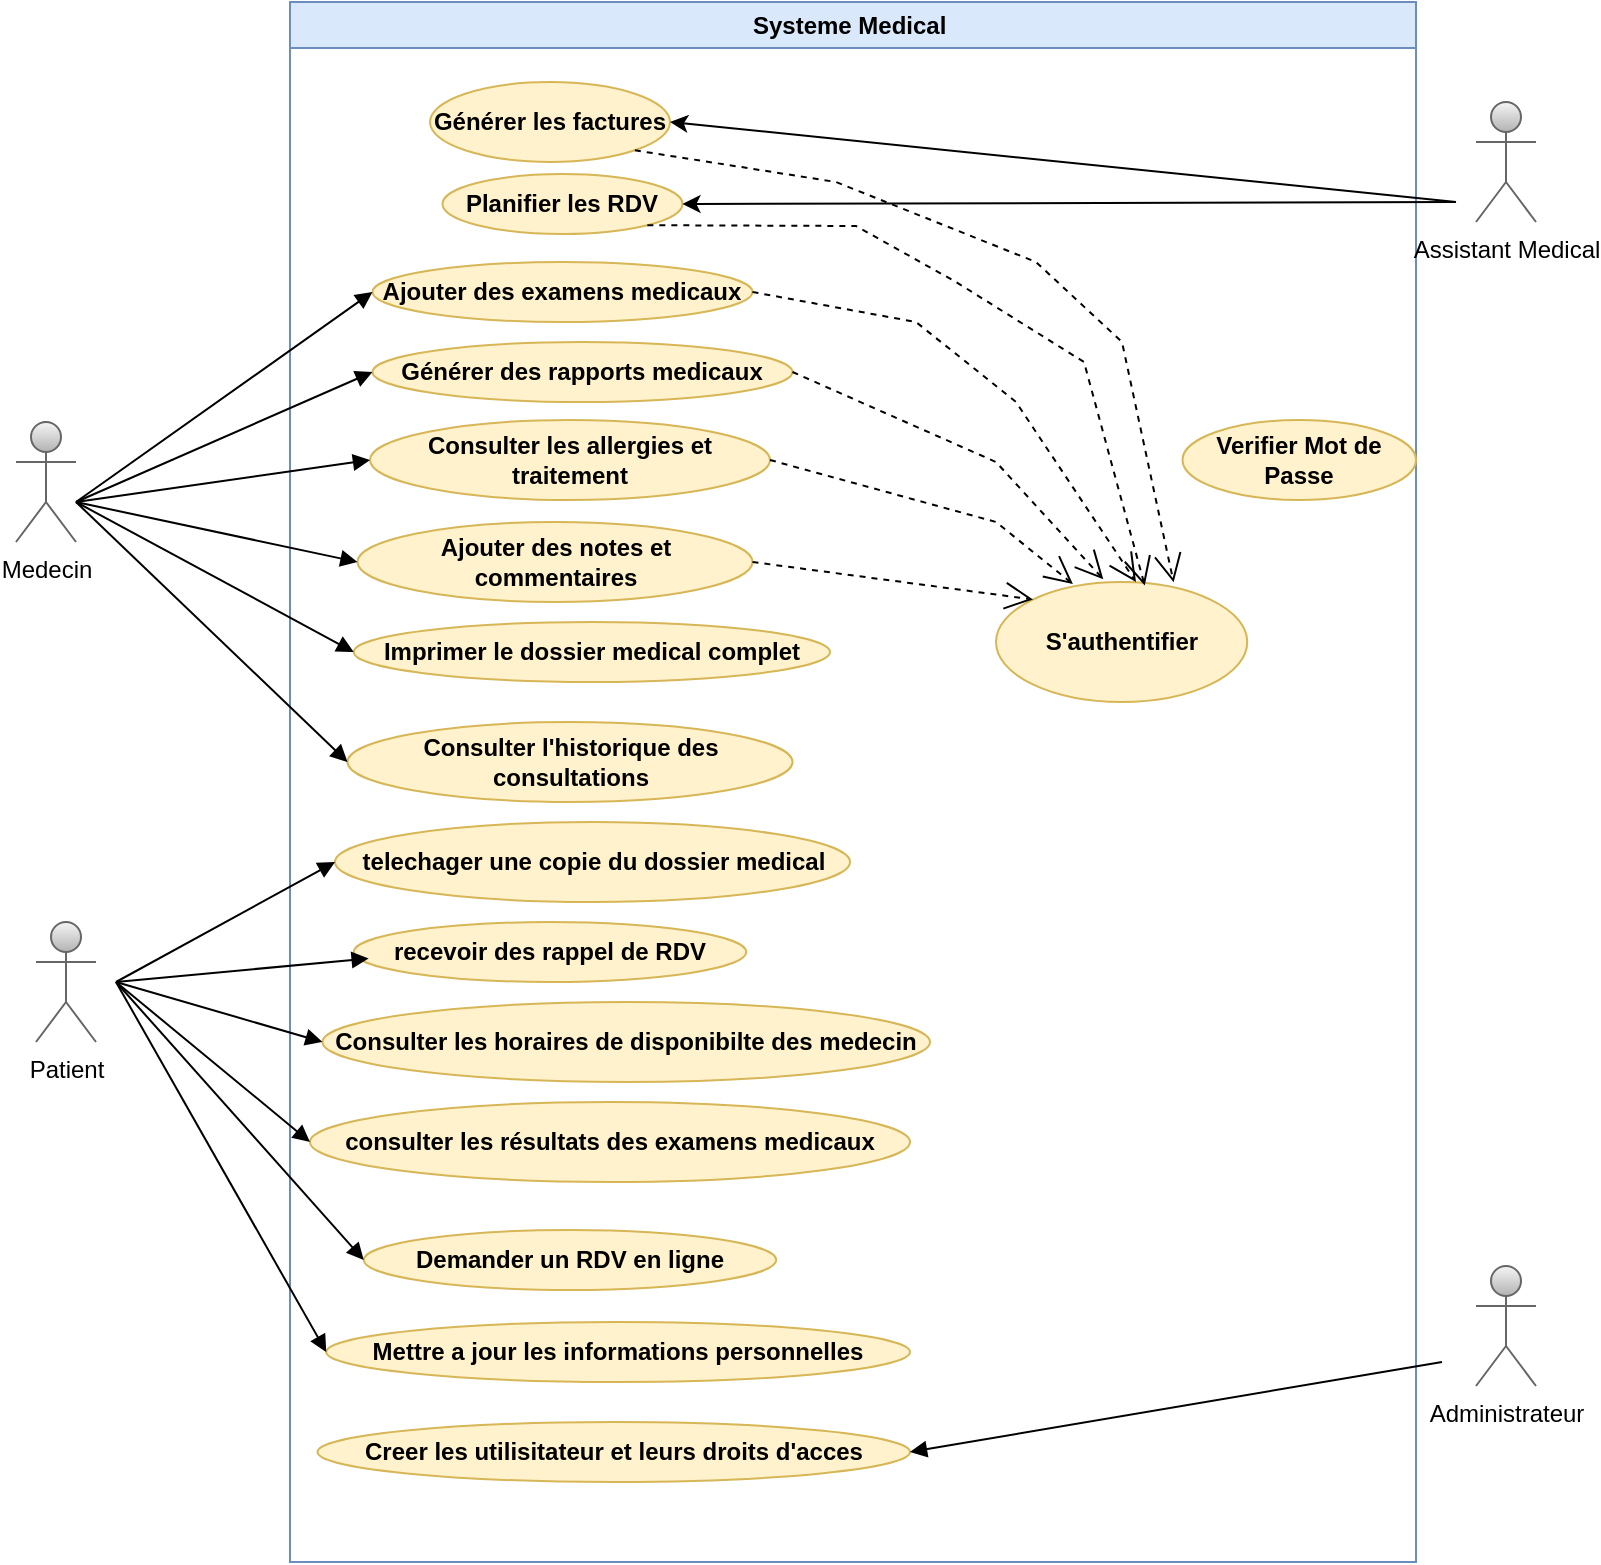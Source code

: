 <mxfile version="24.8.8">
  <diagram name="Page-1" id="3y-iNl10yUWlcg77hvHn">
    <mxGraphModel dx="1434" dy="1880" grid="1" gridSize="10" guides="1" tooltips="1" connect="1" arrows="1" fold="1" page="1" pageScale="1" pageWidth="850" pageHeight="1100" math="0" shadow="0">
      <root>
        <mxCell id="0" />
        <mxCell id="1" parent="0" />
        <mxCell id="GsN0tR11UBXAh3amHyXG-2" value="Medecin" style="shape=umlActor;verticalLabelPosition=bottom;verticalAlign=top;html=1;outlineConnect=0;fillColor=#f5f5f5;strokeColor=#666666;gradientColor=#b3b3b3;" parent="1" vertex="1">
          <mxGeometry x="40" y="90" width="30" height="60" as="geometry" />
        </mxCell>
        <mxCell id="GsN0tR11UBXAh3amHyXG-3" value="Patient" style="shape=umlActor;verticalLabelPosition=bottom;verticalAlign=top;html=1;outlineConnect=0;fillColor=#f5f5f5;gradientColor=#b3b3b3;strokeColor=#666666;" parent="1" vertex="1">
          <mxGeometry x="50" y="340" width="30" height="60" as="geometry" />
        </mxCell>
        <mxCell id="Dab97rfjodDuptttudRy-1" value="Systeme Medical&amp;nbsp;" style="swimlane;whiteSpace=wrap;html=1;strokeColor=#6c8ebf;align=center;verticalAlign=middle;fontFamily=Helvetica;fontSize=12;fillColor=#dae8fc;" parent="1" vertex="1">
          <mxGeometry x="177" y="-120" width="563" height="780" as="geometry" />
        </mxCell>
        <mxCell id="Dab97rfjodDuptttudRy-2" value="Générer les factures" style="ellipse;whiteSpace=wrap;html=1;strokeColor=#d6b656;align=center;verticalAlign=middle;fontFamily=Helvetica;fontSize=12;fillColor=#fff2cc;fontStyle=1" parent="Dab97rfjodDuptttudRy-1" vertex="1">
          <mxGeometry x="70.01" y="40" width="120" height="40" as="geometry" />
        </mxCell>
        <mxCell id="Dab97rfjodDuptttudRy-3" value="Planifier les RDV" style="ellipse;whiteSpace=wrap;html=1;strokeColor=#d6b656;align=center;verticalAlign=middle;fontFamily=Helvetica;fontSize=12;fillColor=#fff2cc;fontStyle=1" parent="Dab97rfjodDuptttudRy-1" vertex="1">
          <mxGeometry x="76.25" y="86" width="120" height="30" as="geometry" />
        </mxCell>
        <mxCell id="Dab97rfjodDuptttudRy-4" value="Ajouter des examens medicaux" style="ellipse;whiteSpace=wrap;html=1;strokeColor=#d6b656;align=center;verticalAlign=middle;fontFamily=Helvetica;fontSize=12;fillColor=#fff2cc;fontStyle=1" parent="Dab97rfjodDuptttudRy-1" vertex="1">
          <mxGeometry x="41.25" y="130" width="190" height="30" as="geometry" />
        </mxCell>
        <mxCell id="Dab97rfjodDuptttudRy-5" value="Générer des rapports medicaux" style="ellipse;whiteSpace=wrap;html=1;strokeColor=#d6b656;align=center;verticalAlign=middle;fontFamily=Helvetica;fontSize=12;fillColor=#fff2cc;fontStyle=1" parent="Dab97rfjodDuptttudRy-1" vertex="1">
          <mxGeometry x="41.25" y="170" width="210" height="30" as="geometry" />
        </mxCell>
        <mxCell id="Dab97rfjodDuptttudRy-6" value="Consulter les allergies et traitement" style="ellipse;whiteSpace=wrap;html=1;strokeColor=#d6b656;align=center;verticalAlign=middle;fontFamily=Helvetica;fontSize=12;fillColor=#fff2cc;fontStyle=1" parent="Dab97rfjodDuptttudRy-1" vertex="1">
          <mxGeometry x="40" y="209" width="200" height="40" as="geometry" />
        </mxCell>
        <mxCell id="Dab97rfjodDuptttudRy-7" value="Consulter l&#39;historique des consultations" style="ellipse;whiteSpace=wrap;html=1;strokeColor=#d6b656;align=center;verticalAlign=middle;fontFamily=Helvetica;fontSize=12;fillColor=#fff2cc;fontStyle=1" parent="Dab97rfjodDuptttudRy-1" vertex="1">
          <mxGeometry x="28.76" y="360" width="222.5" height="40" as="geometry" />
        </mxCell>
        <mxCell id="Dab97rfjodDuptttudRy-8" value="telechager une copie du dossier medical" style="ellipse;whiteSpace=wrap;html=1;strokeColor=#d6b656;align=center;verticalAlign=middle;fontFamily=Helvetica;fontSize=12;fillColor=#fff2cc;fontStyle=1" parent="Dab97rfjodDuptttudRy-1" vertex="1">
          <mxGeometry x="22.5" y="410" width="257.5" height="40" as="geometry" />
        </mxCell>
        <mxCell id="Dab97rfjodDuptttudRy-9" value="recevoir des rappel de RDV" style="ellipse;whiteSpace=wrap;html=1;strokeColor=#d6b656;align=center;verticalAlign=middle;fontFamily=Helvetica;fontSize=12;fillColor=#fff2cc;fontStyle=1" parent="Dab97rfjodDuptttudRy-1" vertex="1">
          <mxGeometry x="31.88" y="460" width="196.25" height="30" as="geometry" />
        </mxCell>
        <mxCell id="Dab97rfjodDuptttudRy-10" value="Ajouter des notes et commentaires" style="ellipse;whiteSpace=wrap;html=1;strokeColor=#d6b656;align=center;verticalAlign=middle;fontFamily=Helvetica;fontSize=12;fillColor=#fff2cc;fontStyle=1" parent="Dab97rfjodDuptttudRy-1" vertex="1">
          <mxGeometry x="33.75" y="260" width="197.5" height="40" as="geometry" />
        </mxCell>
        <mxCell id="Dab97rfjodDuptttudRy-12" value="Imprimer le dossier medical complet" style="ellipse;whiteSpace=wrap;html=1;strokeColor=#d6b656;align=center;verticalAlign=middle;fontFamily=Helvetica;fontSize=12;fillColor=#fff2cc;fontStyle=1" parent="Dab97rfjodDuptttudRy-1" vertex="1">
          <mxGeometry x="31.88" y="310" width="238.12" height="30" as="geometry" />
        </mxCell>
        <mxCell id="Dab97rfjodDuptttudRy-17" value="Consulter les horaires de disponibilte des medecin" style="ellipse;whiteSpace=wrap;html=1;strokeColor=#d6b656;align=center;verticalAlign=middle;fontFamily=Helvetica;fontSize=12;fillColor=#fff2cc;fontStyle=1" parent="Dab97rfjodDuptttudRy-1" vertex="1">
          <mxGeometry x="16.25" y="500" width="303.75" height="40" as="geometry" />
        </mxCell>
        <mxCell id="Dab97rfjodDuptttudRy-18" value="consulter les résultats des examens medicaux" style="ellipse;whiteSpace=wrap;html=1;strokeColor=#d6b656;align=center;verticalAlign=middle;fontFamily=Helvetica;fontSize=12;fillColor=#fff2cc;fontStyle=1" parent="Dab97rfjodDuptttudRy-1" vertex="1">
          <mxGeometry x="10" y="550" width="300" height="40" as="geometry" />
        </mxCell>
        <mxCell id="Dab97rfjodDuptttudRy-21" value="Creer les utilisitateur et leurs droits d&#39;acces" style="ellipse;whiteSpace=wrap;html=1;strokeColor=#d6b656;align=center;verticalAlign=middle;fontFamily=Helvetica;fontSize=12;fillColor=#fff2cc;fontStyle=1" parent="Dab97rfjodDuptttudRy-1" vertex="1">
          <mxGeometry x="13.75" y="710" width="296.25" height="30" as="geometry" />
        </mxCell>
        <mxCell id="Dab97rfjodDuptttudRy-20" value="Mettre a jour les informations personnelles" style="ellipse;whiteSpace=wrap;html=1;strokeColor=#d6b656;align=center;verticalAlign=middle;fontFamily=Helvetica;fontSize=12;fillColor=#fff2cc;fontStyle=1" parent="Dab97rfjodDuptttudRy-1" vertex="1">
          <mxGeometry x="18.13" y="660" width="291.87" height="30" as="geometry" />
        </mxCell>
        <mxCell id="Dab97rfjodDuptttudRy-19" value="Demander un RDV en ligne" style="ellipse;whiteSpace=wrap;html=1;strokeColor=#d6b656;align=center;verticalAlign=middle;fontFamily=Helvetica;fontSize=12;fillColor=#fff2cc;fontStyle=1" parent="Dab97rfjodDuptttudRy-1" vertex="1">
          <mxGeometry x="36.88" y="614" width="206.25" height="30" as="geometry" />
        </mxCell>
        <mxCell id="fqJMKqmui66cX7L3ksRn-2" value="Verifier Mot de Passe" style="ellipse;whiteSpace=wrap;html=1;strokeColor=#d6b656;align=center;verticalAlign=middle;fontFamily=Helvetica;fontSize=12;fillColor=#fff2cc;fontStyle=1" parent="Dab97rfjodDuptttudRy-1" vertex="1">
          <mxGeometry x="446.25" y="209" width="116.75" height="40" as="geometry" />
        </mxCell>
        <mxCell id="fqJMKqmui66cX7L3ksRn-1" value="S&#39;authentifier" style="ellipse;whiteSpace=wrap;html=1;strokeColor=#d6b656;align=center;verticalAlign=middle;fontFamily=Helvetica;fontSize=12;fillColor=#fff2cc;fontStyle=1" parent="Dab97rfjodDuptttudRy-1" vertex="1">
          <mxGeometry x="353" y="290" width="125.63" height="60" as="geometry" />
        </mxCell>
        <mxCell id="fqJMKqmui66cX7L3ksRn-13" value="" style="html=1;verticalAlign=bottom;endArrow=block;curved=0;rounded=0;entryX=0;entryY=0.5;entryDx=0;entryDy=0;" parent="Dab97rfjodDuptttudRy-1" target="Dab97rfjodDuptttudRy-8" edge="1">
          <mxGeometry width="80" relative="1" as="geometry">
            <mxPoint x="-87" y="490" as="sourcePoint" />
            <mxPoint x="54" y="520" as="targetPoint" />
          </mxGeometry>
        </mxCell>
        <mxCell id="fqJMKqmui66cX7L3ksRn-24" value="" style="endArrow=open;endSize=12;dashed=1;html=1;rounded=0;exitX=1;exitY=1;exitDx=0;exitDy=0;entryX=0.707;entryY=0.003;entryDx=0;entryDy=0;entryPerimeter=0;" parent="Dab97rfjodDuptttudRy-1" source="Dab97rfjodDuptttudRy-2" target="fqJMKqmui66cX7L3ksRn-1" edge="1">
          <mxGeometry x="-0.173" y="1" width="160" relative="1" as="geometry">
            <mxPoint x="293" y="144.5" as="sourcePoint" />
            <mxPoint x="453" y="144.5" as="targetPoint" />
            <Array as="points">
              <mxPoint x="273" y="90" />
              <mxPoint x="373" y="130" />
              <mxPoint x="416" y="170" />
            </Array>
            <mxPoint as="offset" />
          </mxGeometry>
        </mxCell>
        <mxCell id="fqJMKqmui66cX7L3ksRn-26" value="" style="endArrow=open;endSize=12;dashed=1;html=1;rounded=0;exitX=1;exitY=1;exitDx=0;exitDy=0;entryX=0.592;entryY=0.03;entryDx=0;entryDy=0;entryPerimeter=0;" parent="Dab97rfjodDuptttudRy-1" source="Dab97rfjodDuptttudRy-3" target="fqJMKqmui66cX7L3ksRn-1" edge="1">
          <mxGeometry x="-0.173" y="1" width="160" relative="1" as="geometry">
            <mxPoint x="196.25" y="116" as="sourcePoint" />
            <mxPoint x="466.25" y="332" as="targetPoint" />
            <Array as="points">
              <mxPoint x="283" y="112" />
              <mxPoint x="333" y="140" />
              <mxPoint x="397" y="180" />
            </Array>
            <mxPoint as="offset" />
          </mxGeometry>
        </mxCell>
        <mxCell id="fqJMKqmui66cX7L3ksRn-27" value="" style="endArrow=open;endSize=12;dashed=1;html=1;rounded=0;exitX=1;exitY=0.5;exitDx=0;exitDy=0;entryX=0.427;entryY=-0.023;entryDx=0;entryDy=0;entryPerimeter=0;" parent="Dab97rfjodDuptttudRy-1" source="Dab97rfjodDuptttudRy-5" target="fqJMKqmui66cX7L3ksRn-1" edge="1">
          <mxGeometry x="-0.173" y="1" width="160" relative="1" as="geometry">
            <mxPoint x="241" y="155" as="sourcePoint" />
            <mxPoint x="433" y="300" as="targetPoint" />
            <Array as="points">
              <mxPoint x="353" y="230" />
            </Array>
            <mxPoint as="offset" />
          </mxGeometry>
        </mxCell>
        <mxCell id="fqJMKqmui66cX7L3ksRn-28" value="" style="endArrow=open;endSize=12;dashed=1;html=1;rounded=0;exitX=1;exitY=0.5;exitDx=0;exitDy=0;entryX=0.306;entryY=0.017;entryDx=0;entryDy=0;entryPerimeter=0;" parent="Dab97rfjodDuptttudRy-1" source="Dab97rfjodDuptttudRy-6" target="fqJMKqmui66cX7L3ksRn-1" edge="1">
          <mxGeometry x="-0.173" y="1" width="160" relative="1" as="geometry">
            <mxPoint x="261" y="195" as="sourcePoint" />
            <mxPoint x="417" y="299" as="targetPoint" />
            <Array as="points">
              <mxPoint x="353" y="260" />
            </Array>
            <mxPoint as="offset" />
          </mxGeometry>
        </mxCell>
        <mxCell id="fqJMKqmui66cX7L3ksRn-29" value="" style="endArrow=open;endSize=12;dashed=1;html=1;rounded=0;exitX=1;exitY=0.5;exitDx=0;exitDy=0;entryX=0;entryY=0;entryDx=0;entryDy=0;" parent="Dab97rfjodDuptttudRy-1" source="Dab97rfjodDuptttudRy-10" target="fqJMKqmui66cX7L3ksRn-1" edge="1">
          <mxGeometry x="-0.173" y="1" width="160" relative="1" as="geometry">
            <mxPoint x="250" y="239" as="sourcePoint" />
            <mxPoint x="401" y="301" as="targetPoint" />
            <Array as="points" />
            <mxPoint as="offset" />
          </mxGeometry>
        </mxCell>
        <mxCell id="fqJMKqmui66cX7L3ksRn-3" value="Assistant Medical" style="shape=umlActor;verticalLabelPosition=bottom;verticalAlign=top;html=1;outlineConnect=0;fillColor=#f5f5f5;gradientColor=#b3b3b3;strokeColor=#666666;" parent="1" vertex="1">
          <mxGeometry x="770" y="-70" width="30" height="60" as="geometry" />
        </mxCell>
        <mxCell id="fqJMKqmui66cX7L3ksRn-4" value="Administrateur" style="shape=umlActor;verticalLabelPosition=bottom;verticalAlign=top;html=1;outlineConnect=0;fillColor=#f5f5f5;gradientColor=#b3b3b3;strokeColor=#666666;" parent="1" vertex="1">
          <mxGeometry x="770" y="512" width="30" height="60" as="geometry" />
        </mxCell>
        <mxCell id="fqJMKqmui66cX7L3ksRn-6" value="" style="endArrow=classic;html=1;rounded=0;textShadow=1;entryX=1;entryY=0.5;entryDx=0;entryDy=0;" parent="1" target="Dab97rfjodDuptttudRy-2" edge="1">
          <mxGeometry width="50" height="50" relative="1" as="geometry">
            <mxPoint x="760" y="-20" as="sourcePoint" />
            <mxPoint x="746" y="40" as="targetPoint" />
          </mxGeometry>
        </mxCell>
        <mxCell id="fqJMKqmui66cX7L3ksRn-7" value="" style="html=1;verticalAlign=bottom;endArrow=block;curved=0;rounded=0;entryX=0;entryY=0.5;entryDx=0;entryDy=0;" parent="1" target="Dab97rfjodDuptttudRy-5" edge="1">
          <mxGeometry width="80" relative="1" as="geometry">
            <mxPoint x="70" y="130" as="sourcePoint" />
            <mxPoint x="150" y="130" as="targetPoint" />
          </mxGeometry>
        </mxCell>
        <mxCell id="fqJMKqmui66cX7L3ksRn-8" value="" style="html=1;verticalAlign=bottom;endArrow=block;curved=0;rounded=0;entryX=0;entryY=0.5;entryDx=0;entryDy=0;" parent="1" target="Dab97rfjodDuptttudRy-4" edge="1">
          <mxGeometry width="80" relative="1" as="geometry">
            <mxPoint x="70" y="130" as="sourcePoint" />
            <mxPoint x="218" y="75" as="targetPoint" />
          </mxGeometry>
        </mxCell>
        <mxCell id="fqJMKqmui66cX7L3ksRn-9" value="" style="html=1;verticalAlign=bottom;endArrow=block;curved=0;rounded=0;entryX=0;entryY=0.5;entryDx=0;entryDy=0;" parent="1" target="Dab97rfjodDuptttudRy-6" edge="1">
          <mxGeometry width="80" relative="1" as="geometry">
            <mxPoint x="70" y="130" as="sourcePoint" />
            <mxPoint x="238" y="85" as="targetPoint" />
          </mxGeometry>
        </mxCell>
        <mxCell id="fqJMKqmui66cX7L3ksRn-10" value="" style="html=1;verticalAlign=bottom;endArrow=block;curved=0;rounded=0;entryX=0;entryY=0.5;entryDx=0;entryDy=0;" parent="1" target="Dab97rfjodDuptttudRy-10" edge="1">
          <mxGeometry width="80" relative="1" as="geometry">
            <mxPoint x="70" y="130" as="sourcePoint" />
            <mxPoint x="248" y="95" as="targetPoint" />
          </mxGeometry>
        </mxCell>
        <mxCell id="fqJMKqmui66cX7L3ksRn-11" value="" style="html=1;verticalAlign=bottom;endArrow=block;curved=0;rounded=0;entryX=0;entryY=0.5;entryDx=0;entryDy=0;" parent="1" target="Dab97rfjodDuptttudRy-12" edge="1">
          <mxGeometry width="80" relative="1" as="geometry">
            <mxPoint x="70" y="130" as="sourcePoint" />
            <mxPoint x="221" y="170" as="targetPoint" />
          </mxGeometry>
        </mxCell>
        <mxCell id="fqJMKqmui66cX7L3ksRn-12" value="" style="html=1;verticalAlign=bottom;endArrow=block;curved=0;rounded=0;entryX=0;entryY=0.5;entryDx=0;entryDy=0;" parent="1" target="Dab97rfjodDuptttudRy-7" edge="1">
          <mxGeometry width="80" relative="1" as="geometry">
            <mxPoint x="70" y="130" as="sourcePoint" />
            <mxPoint x="231" y="220" as="targetPoint" />
          </mxGeometry>
        </mxCell>
        <mxCell id="fqJMKqmui66cX7L3ksRn-14" value="" style="html=1;verticalAlign=bottom;endArrow=block;curved=0;rounded=0;entryX=0.038;entryY=0.607;entryDx=0;entryDy=0;entryPerimeter=0;" parent="1" target="Dab97rfjodDuptttudRy-9" edge="1">
          <mxGeometry width="80" relative="1" as="geometry">
            <mxPoint x="90" y="370" as="sourcePoint" />
            <mxPoint x="210" y="320" as="targetPoint" />
          </mxGeometry>
        </mxCell>
        <mxCell id="fqJMKqmui66cX7L3ksRn-15" value="" style="html=1;verticalAlign=bottom;endArrow=block;curved=0;rounded=0;entryX=0;entryY=0.5;entryDx=0;entryDy=0;" parent="1" target="Dab97rfjodDuptttudRy-17" edge="1">
          <mxGeometry width="80" relative="1" as="geometry">
            <mxPoint x="90" y="370" as="sourcePoint" />
            <mxPoint x="220" y="330" as="targetPoint" />
          </mxGeometry>
        </mxCell>
        <mxCell id="fqJMKqmui66cX7L3ksRn-16" value="" style="html=1;verticalAlign=bottom;endArrow=block;curved=0;rounded=0;entryX=0;entryY=0.5;entryDx=0;entryDy=0;" parent="1" target="Dab97rfjodDuptttudRy-18" edge="1">
          <mxGeometry width="80" relative="1" as="geometry">
            <mxPoint x="90" y="370" as="sourcePoint" />
            <mxPoint x="150" y="440" as="targetPoint" />
          </mxGeometry>
        </mxCell>
        <mxCell id="fqJMKqmui66cX7L3ksRn-18" value="" style="html=1;verticalAlign=bottom;endArrow=block;curved=0;rounded=0;entryX=0;entryY=0.5;entryDx=0;entryDy=0;" parent="1" target="Dab97rfjodDuptttudRy-19" edge="1">
          <mxGeometry width="80" relative="1" as="geometry">
            <mxPoint x="90" y="370" as="sourcePoint" />
            <mxPoint x="187" y="480" as="targetPoint" />
          </mxGeometry>
        </mxCell>
        <mxCell id="fqJMKqmui66cX7L3ksRn-19" value="" style="html=1;verticalAlign=bottom;endArrow=block;curved=0;rounded=0;entryX=0;entryY=0.5;entryDx=0;entryDy=0;" parent="1" target="Dab97rfjodDuptttudRy-20" edge="1">
          <mxGeometry width="80" relative="1" as="geometry">
            <mxPoint x="90" y="370" as="sourcePoint" />
            <mxPoint x="177" y="500" as="targetPoint" />
          </mxGeometry>
        </mxCell>
        <mxCell id="fqJMKqmui66cX7L3ksRn-20" value="" style="html=1;verticalAlign=bottom;endArrow=block;curved=0;rounded=0;entryX=1;entryY=0.5;entryDx=0;entryDy=0;" parent="1" target="Dab97rfjodDuptttudRy-21" edge="1">
          <mxGeometry width="80" relative="1" as="geometry">
            <mxPoint x="753" y="560" as="sourcePoint" />
            <mxPoint x="850" y="640" as="targetPoint" />
          </mxGeometry>
        </mxCell>
        <mxCell id="fqJMKqmui66cX7L3ksRn-21" value="" style="endArrow=classic;html=1;rounded=0;textShadow=1;entryX=1;entryY=0.5;entryDx=0;entryDy=0;" parent="1" target="Dab97rfjodDuptttudRy-3" edge="1">
          <mxGeometry width="50" height="50" relative="1" as="geometry">
            <mxPoint x="760" y="-20" as="sourcePoint" />
            <mxPoint x="377" y="-50" as="targetPoint" />
          </mxGeometry>
        </mxCell>
        <mxCell id="fqJMKqmui66cX7L3ksRn-25" value="" style="endArrow=open;endSize=12;dashed=1;html=1;rounded=0;exitX=1;exitY=0.5;exitDx=0;exitDy=0;" parent="1" source="Dab97rfjodDuptttudRy-4" edge="1">
          <mxGeometry x="-0.173" y="1" width="160" relative="1" as="geometry">
            <mxPoint x="359" y="-36" as="sourcePoint" />
            <mxPoint x="600" y="170" as="targetPoint" />
            <Array as="points">
              <mxPoint x="490" y="40" />
              <mxPoint x="540" y="80" />
            </Array>
            <mxPoint as="offset" />
          </mxGeometry>
        </mxCell>
      </root>
    </mxGraphModel>
  </diagram>
</mxfile>
